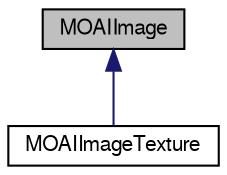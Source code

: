 digraph G
{
  edge [fontname="FreeSans",fontsize="10",labelfontname="FreeSans",labelfontsize="10"];
  node [fontname="FreeSans",fontsize="10",shape=record];
  Node1 [label="MOAIImage",height=0.2,width=0.4,color="black", fillcolor="grey75", style="filled" fontcolor="black"];
  Node1 -> Node2 [dir=back,color="midnightblue",fontsize="10",style="solid",fontname="FreeSans"];
  Node2 [label="MOAIImageTexture",height=0.2,width=0.4,color="black", fillcolor="white", style="filled",URL="$class_m_o_a_i_image_texture.html",tooltip="Binds an image (CPU memory) to a texture (GPU memory). Regions of the texture (or the entire texture)..."];
}
